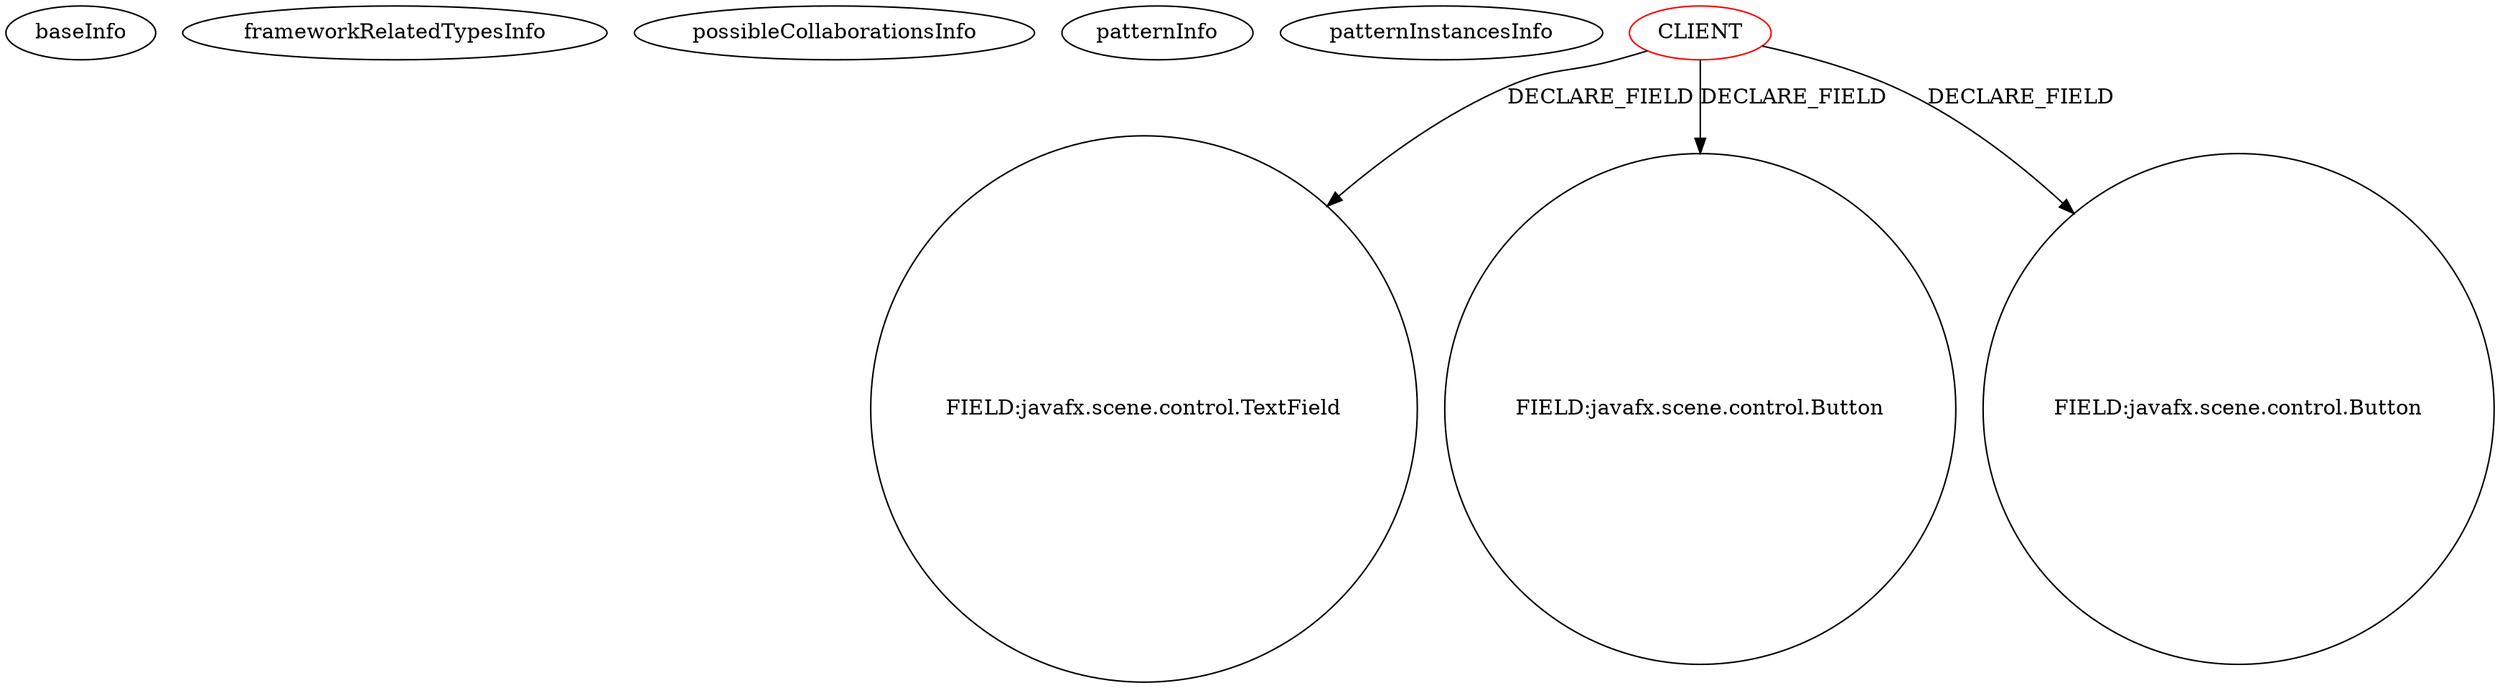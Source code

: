 digraph {
baseInfo[graphId=63,category="pattern",isAnonymous=false,possibleRelation=false]
frameworkRelatedTypesInfo[]
possibleCollaborationsInfo[]
patternInfo[frequency=50.0,patternRootClient=0]
patternInstancesInfo[0="amr390-SAT~/amr390-SAT/SAT-master/src/satcucharitas/SatMainViewController.java~SatMainViewController~1853",1="henrik-bak-scbuildplanner~/henrik-bak-scbuildplanner/scbuildplanner-master/src/main/java/com/ezzored/starcraftbuildplanner/controller/MainWindowController.java~MainWindowController~2923",2="walker-clint-AIProj3~/walker-clint-AIProj3/AIProj3-master/src/application/MessageBoxController.java~MessageBoxController~4710",3="bianconejo-CEFX~/bianconejo-CEFX/CEFX-master/src/cefx/CEGestionRemisesController.java~CEGestionRemisesController~2018",4="bianconejo-CEFX~/bianconejo-CEFX/CEFX-master/src/cefx/CEPrincipalController.java~CEPrincipalController~2114",5="yaw-javafx-jpa-crud~/yaw-javafx-jpa-crud/javafx-jpa-crud-master/src/main/java/br/com/yaw/jfx/ui/IncluirMercadoriaView.java~IncluirMercadoriaView~4872",6="PatrickOtt-ReservationManager~/PatrickOtt-ReservationManager/ReservationManager-master/src/main/java/de/professional_webworkx/reservationmanager/controller/MainController.java~MainController~1080",7="joelburget-miftiwac~/joelburget-miftiwac/miftiwac-master/src/Dynamic_page.java~Dynamic_page~3333",8="JustinAarden-C2J-Stamboom~/JustinAarden-C2J-Stamboom/C2J-Stamboom-master/src/stamboom/gui/StamboomFXController.java~StamboomFXController~734",9="BryceLawrence-Tableiness~/BryceLawrence-Tableiness/Tableiness-master/src/truthtablegenerator/GUI.java~GUI~179",10="diogocs1-FPessoais~/diogocs1-FPessoais/FPessoais-master/FinancasPessoais/src/app/controllers/HomeController.java~HomeController~2490",11="ChrisWongAtCUHK-JavaFX~/ChrisWongAtCUHK-JavaFX/JavaFX-master/IssueTrackingLite/src/issuetrackinglite/IssueTrackingLiteController.java~IssueTrackingLiteController~240",12="Digital87-GUS-Teryt-Parser~/Digital87-GUS-Teryt-Parser/GUS-Teryt-Parser-master/src/main/java/net/kados/gtp/app/controllers/modules/FormController.java~FormController~381",13="walker-clint-AIProj3~/walker-clint-AIProj3/AIProj3-master/src/application/GameBoardController.java~GameBoardController~4712",14="bianconejo-CEFX~/bianconejo-CEFX/CEFX-master/src/cefx/CECommandeController.java~CECommandeController~2084",15="demibenari-cd-catalog~/demibenari-cd-catalog/cd-catalog-master/src/cd/catalog/EditCDDataController.java~EditCDDataController~2391",16="JoshuaHanrahan-DVDCollectionApp~/JoshuaHanrahan-DVDCollectionApp/DVDCollectionApp-master/src/dvdcollectionapp/view/DvdcollectionappfxmlController.java~DvdcollectionappfxmlController~728",17="dony1990-ProsDesktop~/dony1990-ProsDesktop/ProsDesktop-master/src/nicon/NiconDesktop/guifx/NiconNavigator/NavegadorController.java~NavegadorController~2563",18="killjoy64-Scouting~/killjoy64-Scouting/Scouting-master/Robotics Scouting MatchList Creator/src/org/petoskeypaladins/scouting/matchlist/Controller.java~Controller~3460",19="hock323-eventManager~/hock323-eventManager/EventManager-master/src/eventManager/controller/pokerTournament/PrizesController.java~PrizesController~2951",20="szabel01-kontenery~/szabel01-kontenery/kontenery-master/src/main/java/pl/p/lodz/container/controller/FXMLController.java~FXMLController~4418",21="stoeffu-LotterySystem~/stoeffu-LotterySystem/LotterySystem-master/src/gui/Controller.java~Controller~4315",22="making-todo-tsa~/making-todo-tsa/todo-tsa-master/todo-fx/src/main/java/todo/app/TodoController.java~TodoController~3522",23="matanghuy-SPCA~/matanghuy-SPCA/SPCA-master/SPCA/src/controllers/TransController.java~TransController~3572",24="idzik-Application-RCS~/idzik-Application-RCS/Application-RCS-master/RcsApplication/src/application/StartApplications.java~StartApplications~3069",25="demibenari-cd-catalog~/demibenari-cd-catalog/cd-catalog-master/src/cd/catalog/EditCDFormController.java~EditCDFormController~2395",26="nielsmaneschijn-8bit~/nielsmaneschijn-8bit/8bit-master/src/net/maneschijn/bleep/core/MathFX.java~MathFX~3756",27="Jamakasi-JMCLauncherFX~/Jamakasi-JMCLauncherFX/JMCLauncherFX-master/src/jmclauncherfx/OptionsWindowController.java~OptionsWindowController~610",28="weltensturm-milca~/weltensturm-milca/milca-master/src/milca/GUIController.java~GUIController~4745",29="novosga-painel-fx~/novosga-painel-fx/painel-fx-master/src/org/novosga/painel/client/ui/Controller.java~Controller~3787",30="amonker-Trans~/amonker-Trans/Trans-master/src/cn/jingyun/trans/MainPane.java~MainPane~1847",31="sergiohpl-PMS~/sergiohpl-PMS/PMS-master/IssueTrackingLite/src/issuetrackinglite/IssueTrackingLiteController.java~IssueTrackingLiteController~4152",32="djapal-sfvchecker~/djapal-sfvchecker/sfvchecker-master/src/gr/djapal/sfv/SFVCheckerApplication.java~SFVCheckerApplication~2512",33="santi-gonzalez-javafx-tutos~/santi-gonzalez-javafx-tutos/javafx-tutos-master/IssueTrackingLite/src/issuetrackinglite/IssueTrackingLiteController.java~IssueTrackingLiteController~4083",34="prashker-KingsSGF~/prashker-KingsSGF/KingsSGF-master/src/uiSam/ConnectDialog.java~ConnectDialog~3937",35="Fisiu-skontrumFx~/Fisiu-skontrumFx/skontrumFx-master/skontrumFxApp/src/application/SkontrumController.java~SkontrumController~457",36="hock323-eventManager~/hock323-eventManager/EventManager-master/src/eventManager/controller/pokerTournament/TournamentController.java~TournamentController~3009",37="Technius-Starbound-Mod-Toolkit~/Technius-Starbound-Mod-Toolkit/Starbound-Mod-Toolkit-master/src/main/java/co/technius/starboundmodtoolkit/mod/assetpane/RecipeAssetPane.java~RecipeAssetPane~1429",38="demibenari-cd-catalog~/demibenari-cd-catalog/cd-catalog-master/src/cd/catalog/MainFormController.java~MainFormController~2392",39="MasterGlaISTIC-aocproject~/MasterGlaISTIC-aocproject/aocproject-master/metronome/src/main/java/fr/istic/aocproject/ihm/IHMController.java~IHMController~898",40="sandeepb-CiscoECG~/sandeepb-CiscoECG/CiscoECG-master/src/ciscoECGFrontend/MyController.java~MyController~4063",41="Dahwar-Calculator~/Dahwar-Calculator/Calculator-master/src/fr/alsace/lacroix/calculator/SampleController.java~SampleController~308",42="bjornbil-reservatie~/bjornbil-reservatie/reservatie-master/ReservatieKommaFinal/src/be/khleuven/bjornbillen/controller/MainController.java~MainController~2178",43="didygo-gce-display~/didygo-gce-display/gce-display-master/src/proto1/DashBoard.java~DashBoard~2407",44="mrempala-sp~/mrempala-sp/sp-master/src/application/VcSequencePreview.java~VcSequencePreview~3683",45="tgregerson-lc3~/tgregerson-lc3/lc3-master/LC3Sim/src/lc3sim/ui/UIFXMain.java~UIFXMain~4520",46="mouradsaadi-LO23-IHM~/mouradsaadi-LO23-IHM/LO23-IHM-master/Sudoku-IHM/src/sudoko/ihm/vue/FXMLDocumentController.java~FXMLDocumentController~3651",47="weltensturm-milca~/weltensturm-milca/milca-master/src/milca/GUI.java~GUI~4747",48="NirmalL-Shark~/NirmalL-Shark/Shark-master/src/Controller.java~Controller~1009",49="crosswords-testEnvironment~/crosswords-testEnvironment/testEnvironment-master/src/GUI/MainController.java~MainController~2315"]
99[label="FIELD:javafx.scene.control.TextField",vertexType="FIELD_DECLARATION",isFrameworkType=false,shape=circle]
0[label="CLIENT",vertexType="ROOT_CLIENT_CLASS_DECLARATION",isFrameworkType=false,color=red]
117[label="FIELD:javafx.scene.control.Button",vertexType="FIELD_DECLARATION",isFrameworkType=false,shape=circle]
97[label="FIELD:javafx.scene.control.Button",vertexType="FIELD_DECLARATION",isFrameworkType=false,shape=circle]
0->99[label="DECLARE_FIELD"]
0->117[label="DECLARE_FIELD"]
0->97[label="DECLARE_FIELD"]
}
